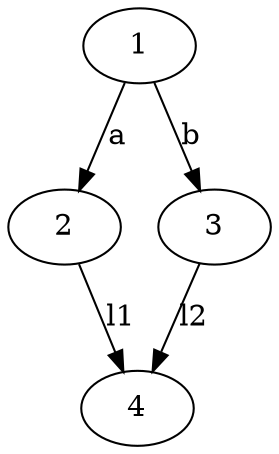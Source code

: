 digraph {
  1;
  2;
  3;
  4;
  1 -> 2 [key=0, label="a"];
  1 -> 3 [key=0, label="b"];
  2 -> 4 [label="l1"];
  3 -> 4 [label="l2"]
}

